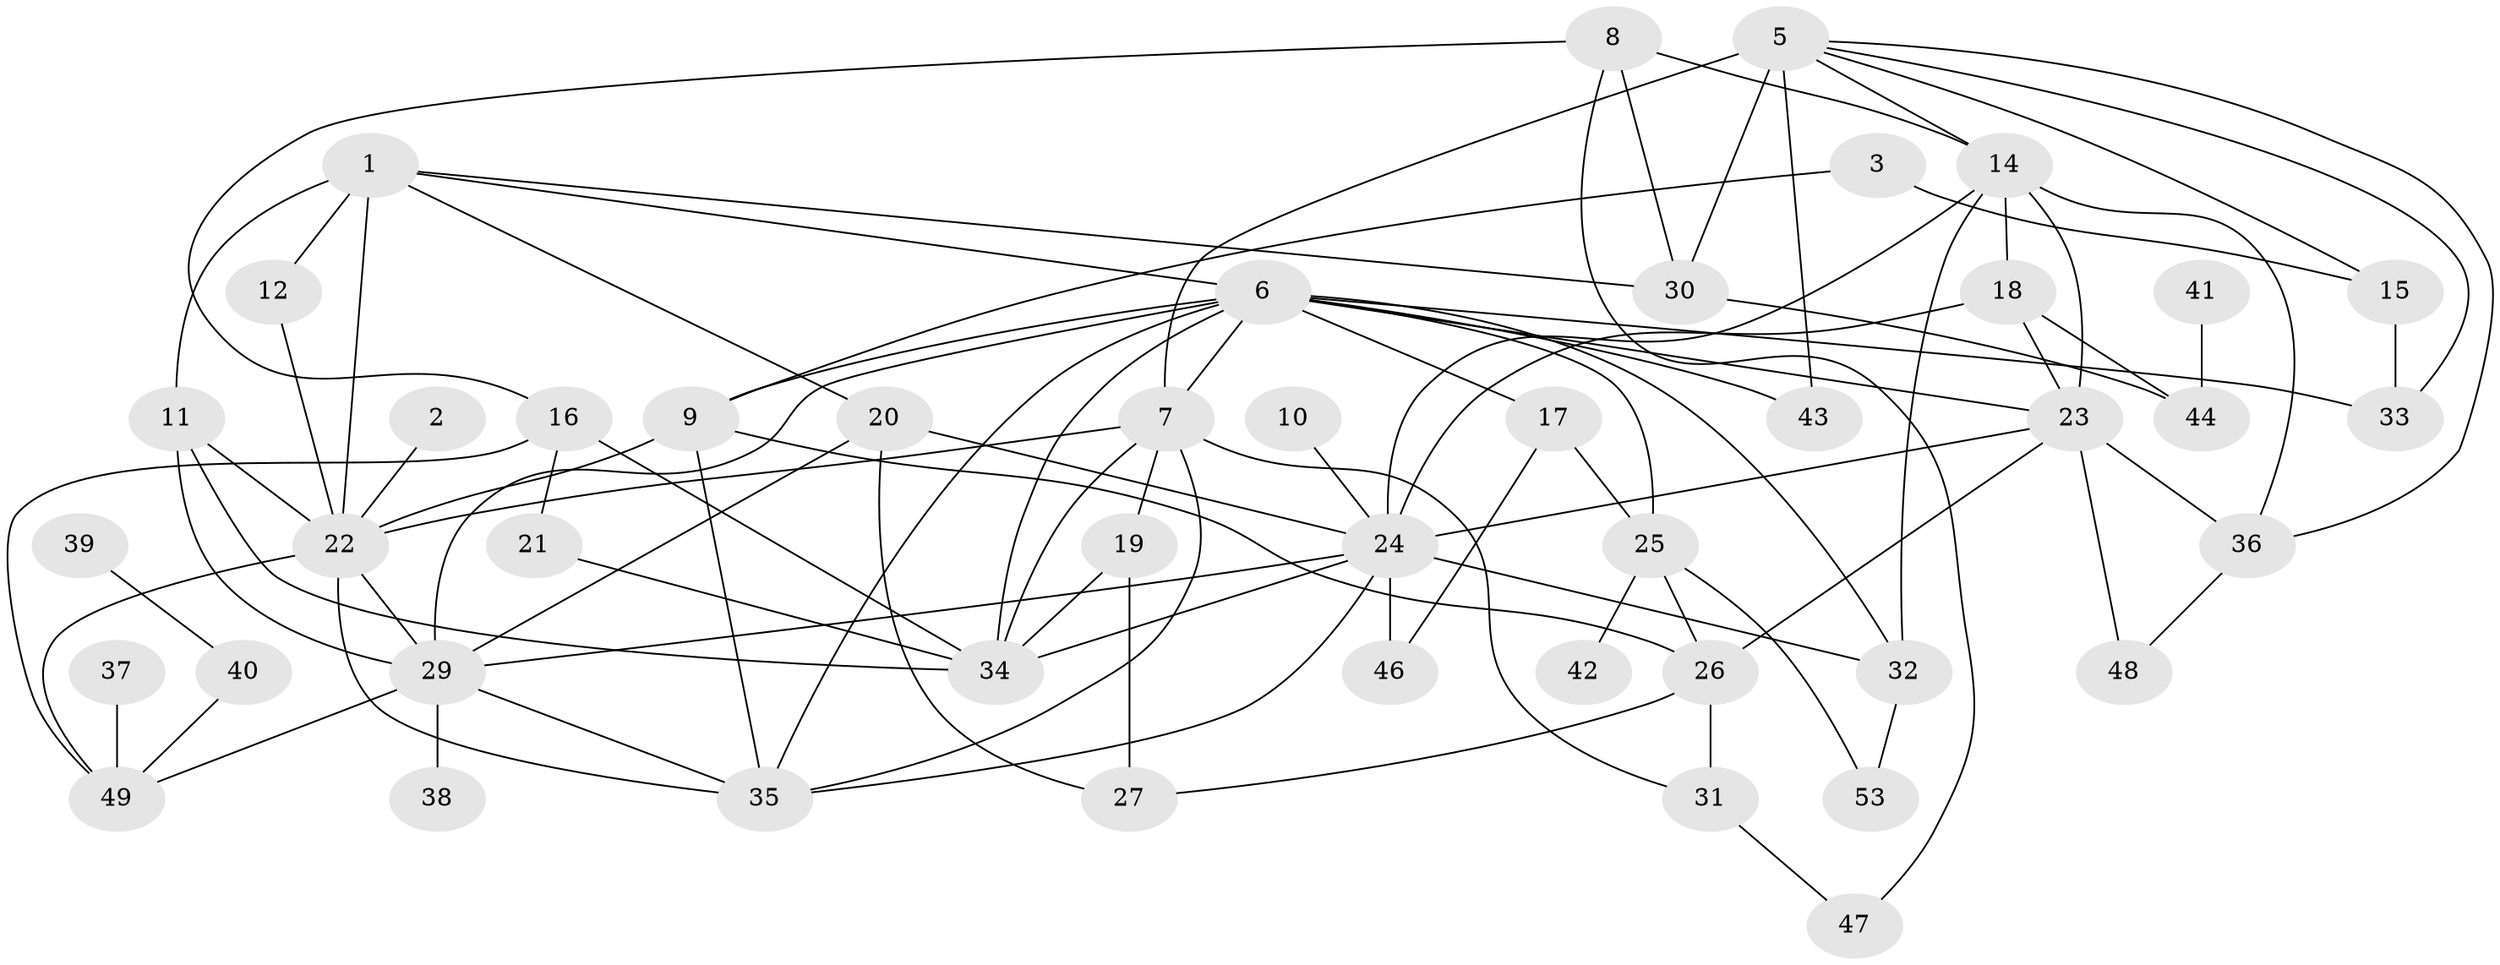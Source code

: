 // original degree distribution, {3: 0.1937984496124031, 1: 0.20155038759689922, 2: 0.26356589147286824, 0: 0.046511627906976744, 4: 0.14728682170542637, 6: 0.05426356589147287, 5: 0.06976744186046512, 8: 0.007751937984496124, 7: 0.007751937984496124, 9: 0.007751937984496124}
// Generated by graph-tools (version 1.1) at 2025/48/03/04/25 22:48:22]
// undirected, 46 vertices, 92 edges
graph export_dot {
  node [color=gray90,style=filled];
  1;
  2;
  3;
  5;
  6;
  7;
  8;
  9;
  10;
  11;
  12;
  14;
  15;
  16;
  17;
  18;
  19;
  20;
  21;
  22;
  23;
  24;
  25;
  26;
  27;
  29;
  30;
  31;
  32;
  33;
  34;
  35;
  36;
  37;
  38;
  39;
  40;
  41;
  42;
  43;
  44;
  46;
  47;
  48;
  49;
  53;
  1 -- 6 [weight=1.0];
  1 -- 11 [weight=1.0];
  1 -- 12 [weight=2.0];
  1 -- 20 [weight=1.0];
  1 -- 22 [weight=1.0];
  1 -- 30 [weight=1.0];
  2 -- 22 [weight=1.0];
  3 -- 9 [weight=1.0];
  3 -- 15 [weight=1.0];
  5 -- 7 [weight=2.0];
  5 -- 14 [weight=1.0];
  5 -- 15 [weight=1.0];
  5 -- 30 [weight=2.0];
  5 -- 33 [weight=1.0];
  5 -- 36 [weight=1.0];
  5 -- 43 [weight=1.0];
  6 -- 7 [weight=3.0];
  6 -- 9 [weight=3.0];
  6 -- 17 [weight=1.0];
  6 -- 23 [weight=1.0];
  6 -- 25 [weight=1.0];
  6 -- 29 [weight=1.0];
  6 -- 32 [weight=2.0];
  6 -- 33 [weight=1.0];
  6 -- 34 [weight=1.0];
  6 -- 35 [weight=1.0];
  6 -- 43 [weight=1.0];
  7 -- 19 [weight=1.0];
  7 -- 22 [weight=1.0];
  7 -- 31 [weight=1.0];
  7 -- 34 [weight=1.0];
  7 -- 35 [weight=1.0];
  8 -- 14 [weight=1.0];
  8 -- 16 [weight=1.0];
  8 -- 30 [weight=1.0];
  8 -- 47 [weight=1.0];
  9 -- 22 [weight=1.0];
  9 -- 26 [weight=1.0];
  9 -- 35 [weight=1.0];
  10 -- 24 [weight=1.0];
  11 -- 22 [weight=1.0];
  11 -- 29 [weight=5.0];
  11 -- 34 [weight=1.0];
  12 -- 22 [weight=1.0];
  14 -- 18 [weight=1.0];
  14 -- 23 [weight=1.0];
  14 -- 24 [weight=1.0];
  14 -- 32 [weight=1.0];
  14 -- 36 [weight=1.0];
  15 -- 33 [weight=1.0];
  16 -- 21 [weight=1.0];
  16 -- 34 [weight=1.0];
  16 -- 49 [weight=1.0];
  17 -- 25 [weight=1.0];
  17 -- 46 [weight=1.0];
  18 -- 23 [weight=1.0];
  18 -- 24 [weight=2.0];
  18 -- 44 [weight=1.0];
  19 -- 27 [weight=1.0];
  19 -- 34 [weight=1.0];
  20 -- 24 [weight=1.0];
  20 -- 27 [weight=1.0];
  20 -- 29 [weight=1.0];
  21 -- 34 [weight=3.0];
  22 -- 29 [weight=1.0];
  22 -- 35 [weight=1.0];
  22 -- 49 [weight=1.0];
  23 -- 24 [weight=1.0];
  23 -- 26 [weight=1.0];
  23 -- 36 [weight=1.0];
  23 -- 48 [weight=1.0];
  24 -- 29 [weight=1.0];
  24 -- 32 [weight=1.0];
  24 -- 34 [weight=1.0];
  24 -- 35 [weight=1.0];
  24 -- 46 [weight=1.0];
  25 -- 26 [weight=1.0];
  25 -- 42 [weight=1.0];
  25 -- 53 [weight=1.0];
  26 -- 27 [weight=1.0];
  26 -- 31 [weight=1.0];
  29 -- 35 [weight=1.0];
  29 -- 38 [weight=1.0];
  29 -- 49 [weight=1.0];
  30 -- 44 [weight=1.0];
  31 -- 47 [weight=1.0];
  32 -- 53 [weight=1.0];
  36 -- 48 [weight=1.0];
  37 -- 49 [weight=1.0];
  39 -- 40 [weight=1.0];
  40 -- 49 [weight=1.0];
  41 -- 44 [weight=1.0];
}
